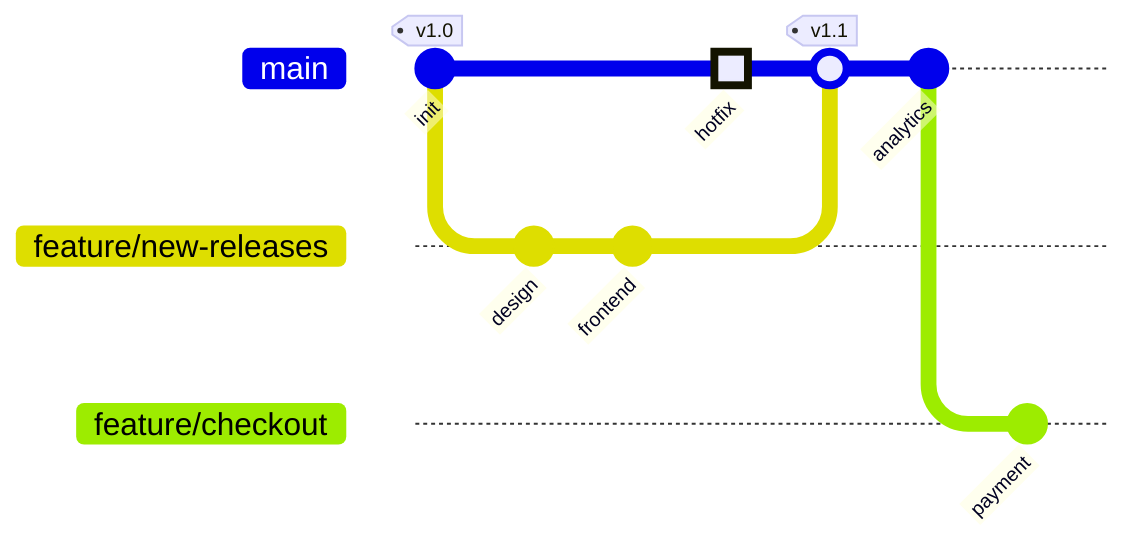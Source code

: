 gitGraph:
    commit id:"init" tag:"v1.0"
    branch feature/new-releases
    checkout feature/new-releases
    commit id:"design"
    commit id:"frontend"
    checkout main
    commit id:"hotfix" type:HIGHLIGHT
    merge feature/new-releases tag:"v1.1"
    commit id:"analytics"
    branch feature/checkout
    checkout feature/checkout
    commit id:"payment"